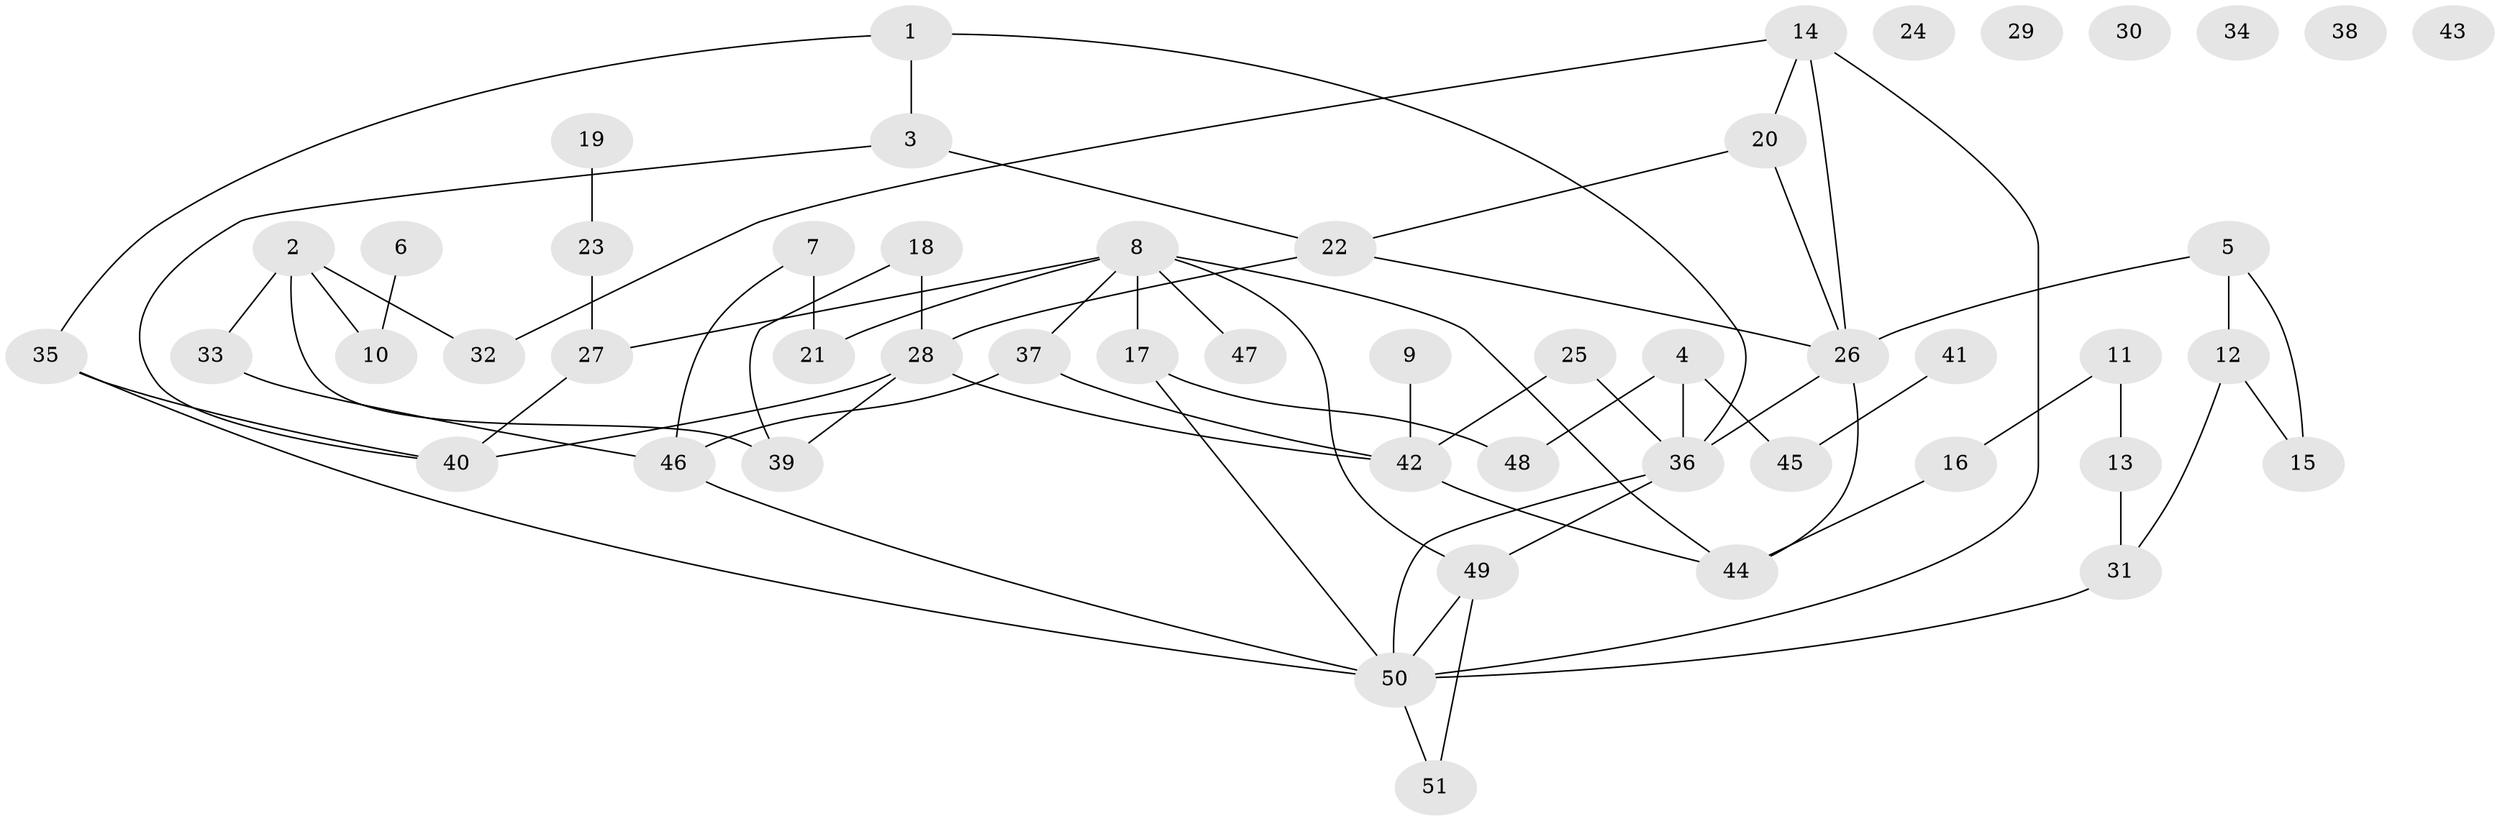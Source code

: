// coarse degree distribution, {2: 0.2, 8: 0.1, 3: 0.2, 1: 0.4, 4: 0.1}
// Generated by graph-tools (version 1.1) at 2025/48/03/04/25 22:48:17]
// undirected, 51 vertices, 68 edges
graph export_dot {
  node [color=gray90,style=filled];
  1;
  2;
  3;
  4;
  5;
  6;
  7;
  8;
  9;
  10;
  11;
  12;
  13;
  14;
  15;
  16;
  17;
  18;
  19;
  20;
  21;
  22;
  23;
  24;
  25;
  26;
  27;
  28;
  29;
  30;
  31;
  32;
  33;
  34;
  35;
  36;
  37;
  38;
  39;
  40;
  41;
  42;
  43;
  44;
  45;
  46;
  47;
  48;
  49;
  50;
  51;
  1 -- 3;
  1 -- 35;
  1 -- 36;
  2 -- 10;
  2 -- 32;
  2 -- 33;
  2 -- 39;
  3 -- 22;
  3 -- 40;
  4 -- 36;
  4 -- 45;
  4 -- 48;
  5 -- 12;
  5 -- 15;
  5 -- 26;
  6 -- 10;
  7 -- 21;
  7 -- 46;
  8 -- 17;
  8 -- 21;
  8 -- 27;
  8 -- 37;
  8 -- 44;
  8 -- 47;
  8 -- 49;
  9 -- 42;
  11 -- 13;
  11 -- 16;
  12 -- 15;
  12 -- 31;
  13 -- 31;
  14 -- 20;
  14 -- 26;
  14 -- 32;
  14 -- 50;
  16 -- 44;
  17 -- 48;
  17 -- 50;
  18 -- 28;
  18 -- 39;
  19 -- 23;
  20 -- 22;
  20 -- 26;
  22 -- 26;
  22 -- 28;
  23 -- 27;
  25 -- 36;
  25 -- 42;
  26 -- 36;
  26 -- 44;
  27 -- 40;
  28 -- 39;
  28 -- 40;
  28 -- 42;
  31 -- 50;
  33 -- 46;
  35 -- 40;
  35 -- 50;
  36 -- 49;
  36 -- 50;
  37 -- 42;
  37 -- 46;
  41 -- 45;
  42 -- 44;
  46 -- 50;
  49 -- 50;
  49 -- 51;
  50 -- 51;
}
